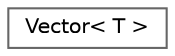 digraph "Graphical Class Hierarchy"
{
 // LATEX_PDF_SIZE
  bgcolor="transparent";
  edge [fontname=Helvetica,fontsize=10,labelfontname=Helvetica,labelfontsize=10];
  node [fontname=Helvetica,fontsize=10,shape=box,height=0.2,width=0.4];
  rankdir="LR";
  Node0 [id="Node000000",label="Vector\< T \>",height=0.2,width=0.4,color="grey40", fillcolor="white", style="filled",URL="$class_vector.html",tooltip="The Vector template class is used for storing int and double data."];
}
